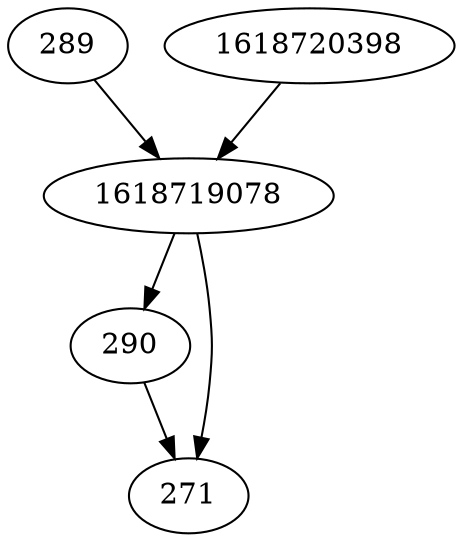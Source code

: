 strict digraph  {
289;
290;
1618719078;
1618720398;
271;
289 -> 1618719078;
290 -> 271;
1618719078 -> 271;
1618719078 -> 290;
1618720398 -> 1618719078;
}

